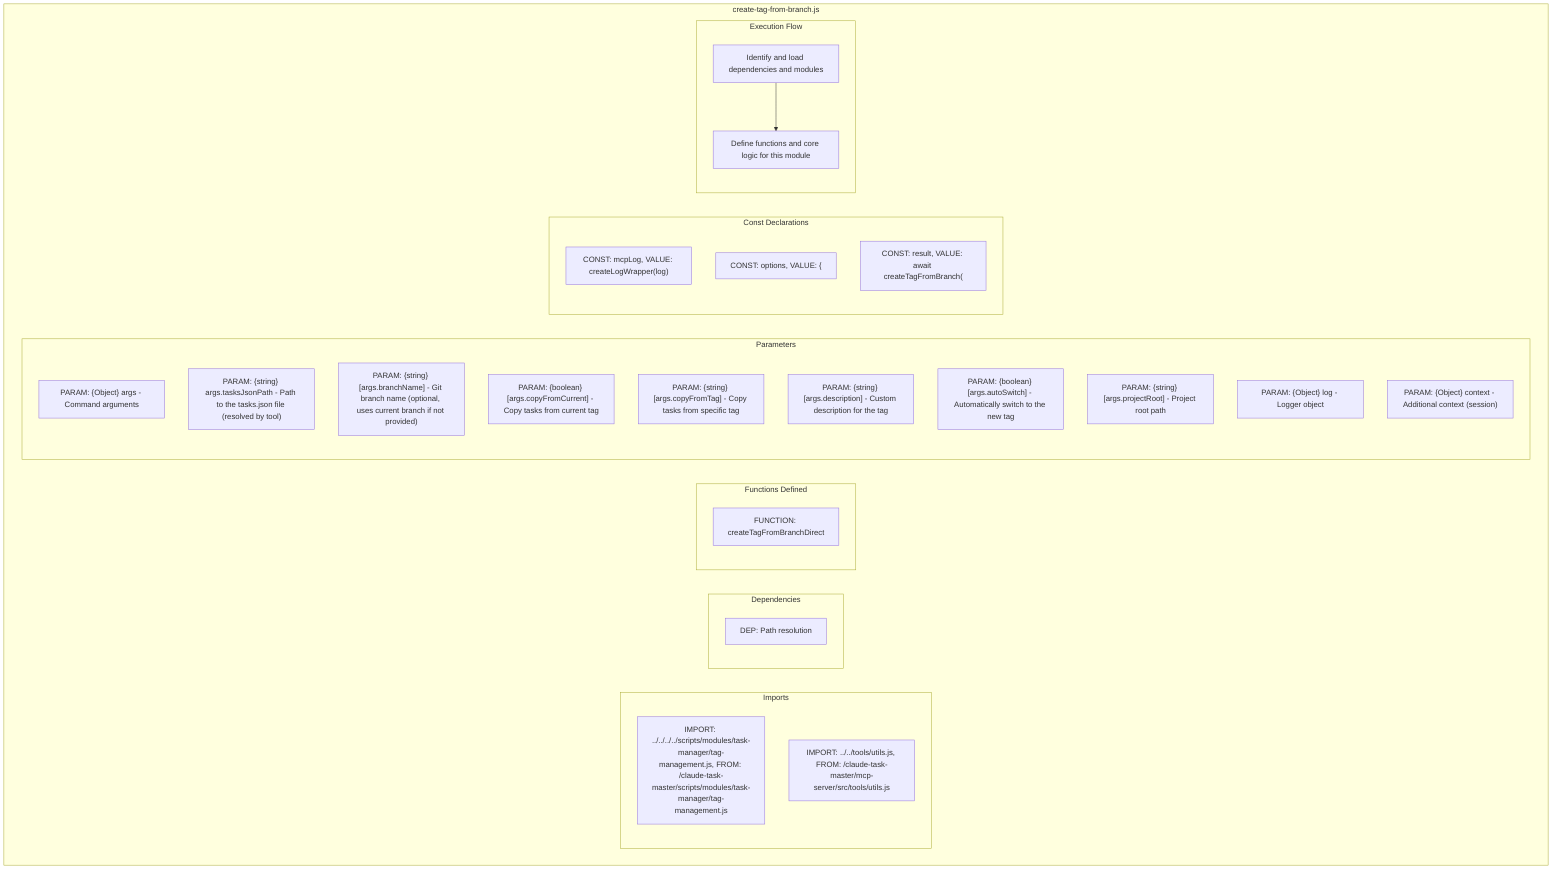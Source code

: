 flowchart TB
    subgraph Imports["Imports"]
        I1["IMPORT: ../../../../scripts/modules/task-manager/tag-management.js, FROM: /claude-task-master/scripts/modules/task-manager/tag-management.js"]
        I2["IMPORT: ../../tools/utils.js, FROM: /claude-task-master/mcp-server/src/tools/utils.js"]
    end
    subgraph Dependencies["Dependencies"]
        D1["DEP: Path resolution"]
    end
    subgraph FunctionsDefined["Functions Defined"]
        FU1["FUNCTION: createTagFromBranchDirect"]
    end
    subgraph Parameters["Parameters"]
        P1["PARAM: {Object} args - Command arguments"]
        P2["PARAM: {string} args.tasksJsonPath - Path to the tasks.json file (resolved by tool)"]
        P3["PARAM: {string} [args.branchName] - Git branch name (optional, uses current branch if not provided)"]
        P4["PARAM: {boolean} [args.copyFromCurrent] - Copy tasks from current tag"]
        P5["PARAM: {string} [args.copyFromTag] - Copy tasks from specific tag"]
        P6["PARAM: {string} [args.description] - Custom description for the tag"]
        P7["PARAM: {boolean} [args.autoSwitch] - Automatically switch to the new tag"]
        P8["PARAM: {string} [args.projectRoot] - Project root path"]
        P9["PARAM: {Object} log - Logger object"]
        P10["PARAM: {Object} context - Additional context (session)"]
    end
    subgraph Constants["Const Declarations"]
        C1["CONST: mcpLog, VALUE: createLogWrapper(log)"]
        C2["CONST: options, VALUE: {"]
        C3["CONST: result, VALUE: await createTagFromBranch("]
    end
    subgraph ExecutionFlow["Execution Flow"]
        FL1["Identify and load dependencies and modules"]
        FL2["Define functions and core logic for this module"]
    end
    subgraph FileName["create-tag-from-branch.js"]
        Imports
        Dependencies
        FunctionsDefined
        Parameters
        Constants
        ExecutionFlow
    end
    FL1 --> FL2